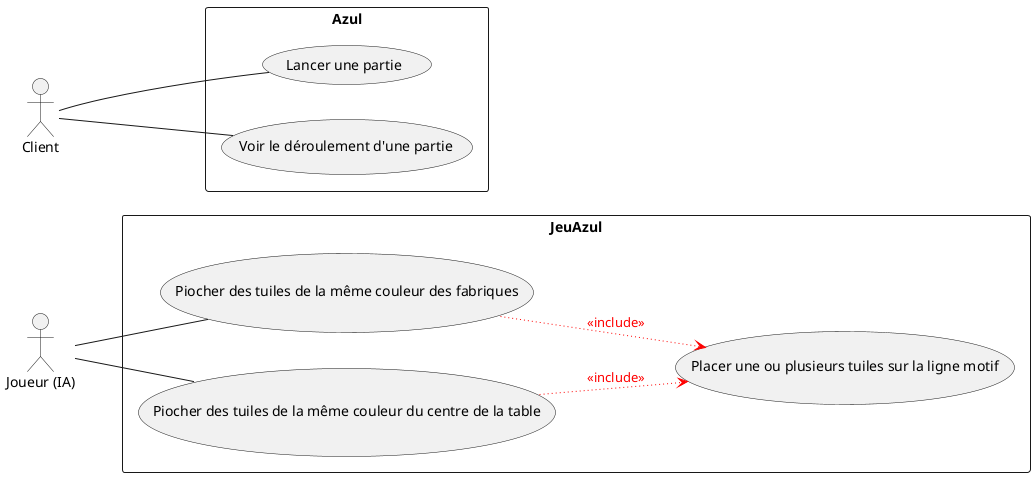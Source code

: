 @startuml
left to right direction
actor "Joueur (IA)" as fc
rectangle JeuAzul{
usecase "Piocher des tuiles de la même couleur des fabriques" as UC1
usecase "Piocher des tuiles de la même couleur du centre de la table" as UC2
usecase "Placer une ou plusieurs tuiles sur la ligne motif" as UC7

}
left to right direction
actor "Client" as cl
rectangle Azul {
usecase "Lancer une partie" as UC5
usecase "Voir le déroulement d'une partie" as UC6
}
fc -- UC1
UC1 --> UC7 #red;line.dotted;text:red : <<include>>
fc -- UC2
UC2 --> UC7 #red;line.dotted;text:red : <<include>>


cl -- UC5
cl -- UC6
@enduml